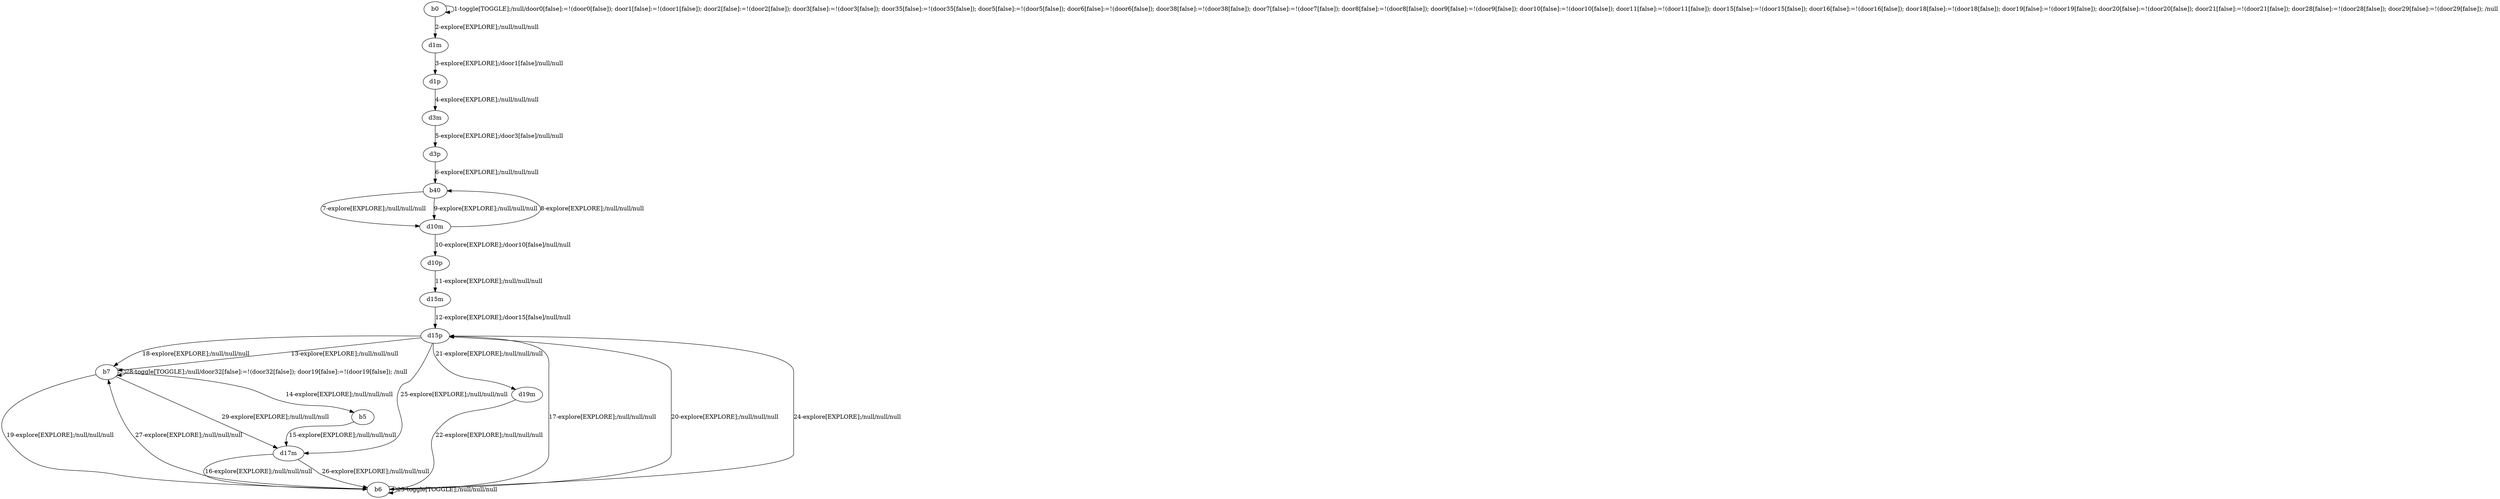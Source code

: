 # Total number of goals covered by this test: 3
# b7 --> b7
# d17m --> b6
# b6 --> b6

digraph g {
"b0" -> "b0" [label = "1-toggle[TOGGLE];/null/door0[false]:=!(door0[false]); door1[false]:=!(door1[false]); door2[false]:=!(door2[false]); door3[false]:=!(door3[false]); door35[false]:=!(door35[false]); door5[false]:=!(door5[false]); door6[false]:=!(door6[false]); door38[false]:=!(door38[false]); door7[false]:=!(door7[false]); door8[false]:=!(door8[false]); door9[false]:=!(door9[false]); door10[false]:=!(door10[false]); door11[false]:=!(door11[false]); door15[false]:=!(door15[false]); door16[false]:=!(door16[false]); door18[false]:=!(door18[false]); door19[false]:=!(door19[false]); door20[false]:=!(door20[false]); door21[false]:=!(door21[false]); door28[false]:=!(door28[false]); door29[false]:=!(door29[false]); /null"];
"b0" -> "d1m" [label = "2-explore[EXPLORE];/null/null/null"];
"d1m" -> "d1p" [label = "3-explore[EXPLORE];/door1[false]/null/null"];
"d1p" -> "d3m" [label = "4-explore[EXPLORE];/null/null/null"];
"d3m" -> "d3p" [label = "5-explore[EXPLORE];/door3[false]/null/null"];
"d3p" -> "b40" [label = "6-explore[EXPLORE];/null/null/null"];
"b40" -> "d10m" [label = "7-explore[EXPLORE];/null/null/null"];
"d10m" -> "b40" [label = "8-explore[EXPLORE];/null/null/null"];
"b40" -> "d10m" [label = "9-explore[EXPLORE];/null/null/null"];
"d10m" -> "d10p" [label = "10-explore[EXPLORE];/door10[false]/null/null"];
"d10p" -> "d15m" [label = "11-explore[EXPLORE];/null/null/null"];
"d15m" -> "d15p" [label = "12-explore[EXPLORE];/door15[false]/null/null"];
"d15p" -> "b7" [label = "13-explore[EXPLORE];/null/null/null"];
"b7" -> "b5" [label = "14-explore[EXPLORE];/null/null/null"];
"b5" -> "d17m" [label = "15-explore[EXPLORE];/null/null/null"];
"d17m" -> "b6" [label = "16-explore[EXPLORE];/null/null/null"];
"b6" -> "d15p" [label = "17-explore[EXPLORE];/null/null/null"];
"d15p" -> "b7" [label = "18-explore[EXPLORE];/null/null/null"];
"b7" -> "b6" [label = "19-explore[EXPLORE];/null/null/null"];
"b6" -> "d15p" [label = "20-explore[EXPLORE];/null/null/null"];
"d15p" -> "d19m" [label = "21-explore[EXPLORE];/null/null/null"];
"d19m" -> "b6" [label = "22-explore[EXPLORE];/null/null/null"];
"b6" -> "b6" [label = "23-toggle[TOGGLE];/null/null/null"];
"b6" -> "d15p" [label = "24-explore[EXPLORE];/null/null/null"];
"d15p" -> "d17m" [label = "25-explore[EXPLORE];/null/null/null"];
"d17m" -> "b6" [label = "26-explore[EXPLORE];/null/null/null"];
"b6" -> "b7" [label = "27-explore[EXPLORE];/null/null/null"];
"b7" -> "b7" [label = "28-toggle[TOGGLE];/null/door32[false]:=!(door32[false]); door19[false]:=!(door19[false]); /null"];
"b7" -> "d17m" [label = "29-explore[EXPLORE];/null/null/null"];
}